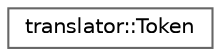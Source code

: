 digraph "Graphical Class Hierarchy"
{
 // INTERACTIVE_SVG=YES
 // LATEX_PDF_SIZE
  bgcolor="transparent";
  edge [fontname=Helvetica,fontsize=10,labelfontname=Helvetica,labelfontsize=10];
  node [fontname=Helvetica,fontsize=10,shape=box,height=0.2,width=0.4];
  rankdir="LR";
  Node0 [id="Node000000",label="translator::Token",height=0.2,width=0.4,color="grey40", fillcolor="white", style="filled",URL="$structtranslator_1_1_token.html",tooltip="Belirteç kaydı"];
}
